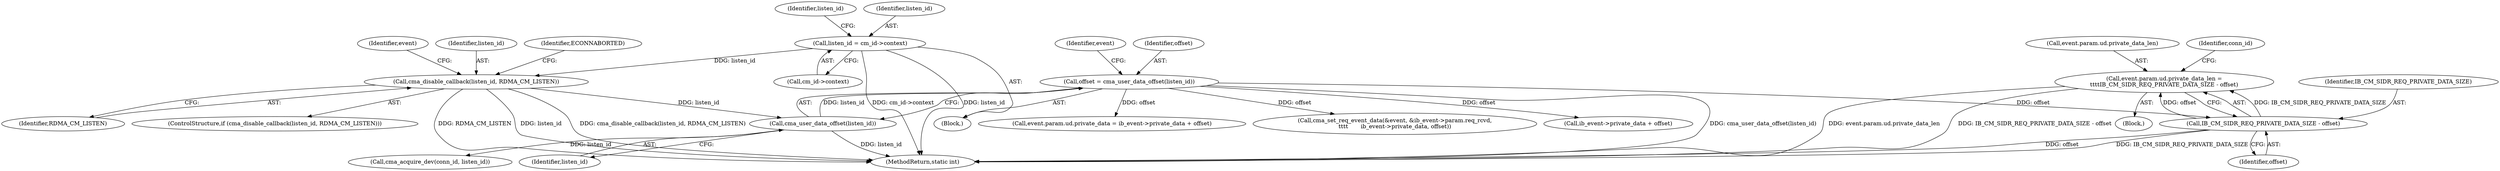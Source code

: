 digraph "0_linux_b2853fd6c2d0f383dbdf7427e263eb576a633867_0@integer" {
"1000213" [label="(Call,event.param.ud.private_data_len =\n\t\t\t\tIB_CM_SIDR_REQ_PRIVATE_DATA_SIZE - offset)"];
"1000221" [label="(Call,IB_CM_SIDR_REQ_PRIVATE_DATA_SIZE - offset)"];
"1000176" [label="(Call,offset = cma_user_data_offset(listen_id))"];
"1000178" [label="(Call,cma_user_data_offset(listen_id))"];
"1000164" [label="(Call,cma_disable_callback(listen_id, RDMA_CM_LISTEN))"];
"1000147" [label="(Call,listen_id = cm_id->context)"];
"1000182" [label="(Identifier,event)"];
"1000166" [label="(Identifier,RDMA_CM_LISTEN)"];
"1000221" [label="(Call,IB_CM_SIDR_REQ_PRIVATE_DATA_SIZE - offset)"];
"1000191" [label="(Block,)"];
"1000177" [label="(Identifier,offset)"];
"1000223" [label="(Identifier,offset)"];
"1000249" [label="(Identifier,conn_id)"];
"1000222" [label="(Identifier,IB_CM_SIDR_REQ_PRIVATE_DATA_SIZE)"];
"1000157" [label="(Identifier,listen_id)"];
"1000213" [label="(Call,event.param.ud.private_data_len =\n\t\t\t\tIB_CM_SIDR_REQ_PRIVATE_DATA_SIZE - offset)"];
"1000165" [label="(Identifier,listen_id)"];
"1000164" [label="(Call,cma_disable_callback(listen_id, RDMA_CM_LISTEN))"];
"1000148" [label="(Identifier,listen_id)"];
"1000214" [label="(Call,event.param.ud.private_data_len)"];
"1000169" [label="(Identifier,ECONNABORTED)"];
"1000147" [label="(Call,listen_id = cm_id->context)"];
"1000200" [label="(Call,event.param.ud.private_data = ib_event->private_data + offset)"];
"1000264" [label="(Call,cma_acquire_dev(conn_id, listen_id))"];
"1000178" [label="(Call,cma_user_data_offset(listen_id))"];
"1000163" [label="(ControlStructure,if (cma_disable_callback(listen_id, RDMA_CM_LISTEN)))"];
"1000106" [label="(Block,)"];
"1000149" [label="(Call,cm_id->context)"];
"1000179" [label="(Identifier,listen_id)"];
"1000438" [label="(MethodReturn,static int)"];
"1000176" [label="(Call,offset = cma_user_data_offset(listen_id))"];
"1000234" [label="(Call,cma_set_req_event_data(&event, &ib_event->param.req_rcvd,\n\t\t\t\t       ib_event->private_data, offset))"];
"1000172" [label="(Identifier,event)"];
"1000208" [label="(Call,ib_event->private_data + offset)"];
"1000213" -> "1000191"  [label="AST: "];
"1000213" -> "1000221"  [label="CFG: "];
"1000214" -> "1000213"  [label="AST: "];
"1000221" -> "1000213"  [label="AST: "];
"1000249" -> "1000213"  [label="CFG: "];
"1000213" -> "1000438"  [label="DDG: IB_CM_SIDR_REQ_PRIVATE_DATA_SIZE - offset"];
"1000213" -> "1000438"  [label="DDG: event.param.ud.private_data_len"];
"1000221" -> "1000213"  [label="DDG: IB_CM_SIDR_REQ_PRIVATE_DATA_SIZE"];
"1000221" -> "1000213"  [label="DDG: offset"];
"1000221" -> "1000223"  [label="CFG: "];
"1000222" -> "1000221"  [label="AST: "];
"1000223" -> "1000221"  [label="AST: "];
"1000221" -> "1000438"  [label="DDG: offset"];
"1000221" -> "1000438"  [label="DDG: IB_CM_SIDR_REQ_PRIVATE_DATA_SIZE"];
"1000176" -> "1000221"  [label="DDG: offset"];
"1000176" -> "1000106"  [label="AST: "];
"1000176" -> "1000178"  [label="CFG: "];
"1000177" -> "1000176"  [label="AST: "];
"1000178" -> "1000176"  [label="AST: "];
"1000182" -> "1000176"  [label="CFG: "];
"1000176" -> "1000438"  [label="DDG: cma_user_data_offset(listen_id)"];
"1000178" -> "1000176"  [label="DDG: listen_id"];
"1000176" -> "1000200"  [label="DDG: offset"];
"1000176" -> "1000208"  [label="DDG: offset"];
"1000176" -> "1000234"  [label="DDG: offset"];
"1000178" -> "1000179"  [label="CFG: "];
"1000179" -> "1000178"  [label="AST: "];
"1000178" -> "1000438"  [label="DDG: listen_id"];
"1000164" -> "1000178"  [label="DDG: listen_id"];
"1000178" -> "1000264"  [label="DDG: listen_id"];
"1000164" -> "1000163"  [label="AST: "];
"1000164" -> "1000166"  [label="CFG: "];
"1000165" -> "1000164"  [label="AST: "];
"1000166" -> "1000164"  [label="AST: "];
"1000169" -> "1000164"  [label="CFG: "];
"1000172" -> "1000164"  [label="CFG: "];
"1000164" -> "1000438"  [label="DDG: cma_disable_callback(listen_id, RDMA_CM_LISTEN)"];
"1000164" -> "1000438"  [label="DDG: RDMA_CM_LISTEN"];
"1000164" -> "1000438"  [label="DDG: listen_id"];
"1000147" -> "1000164"  [label="DDG: listen_id"];
"1000147" -> "1000106"  [label="AST: "];
"1000147" -> "1000149"  [label="CFG: "];
"1000148" -> "1000147"  [label="AST: "];
"1000149" -> "1000147"  [label="AST: "];
"1000157" -> "1000147"  [label="CFG: "];
"1000147" -> "1000438"  [label="DDG: cm_id->context"];
"1000147" -> "1000438"  [label="DDG: listen_id"];
}
